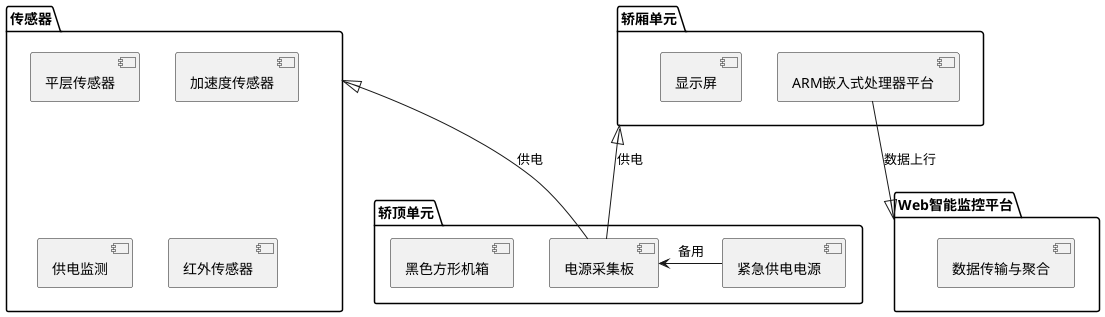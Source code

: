 @startuml

package "传感器" {
[平层传感器]
[加速度传感器]
[供电监测]
[红外传感器]
}
package "轿顶单元"{
[黑色方形机箱]
[紧急供电电源]
[电源采集板]
[紧急供电电源] -left-> [电源采集板]:备用
}



package "轿厢单元"{
[ARM嵌入式处理器平台]
[显示屏]
}


package "Web智能监控平台"{
[数据传输与聚合]
}
轿厢单元 <|-- [电源采集板]:供电
传感器 <|-- [电源采集板]:供电

[ARM嵌入式处理器平台] --|> Web智能监控平台:数据上行
@enduml